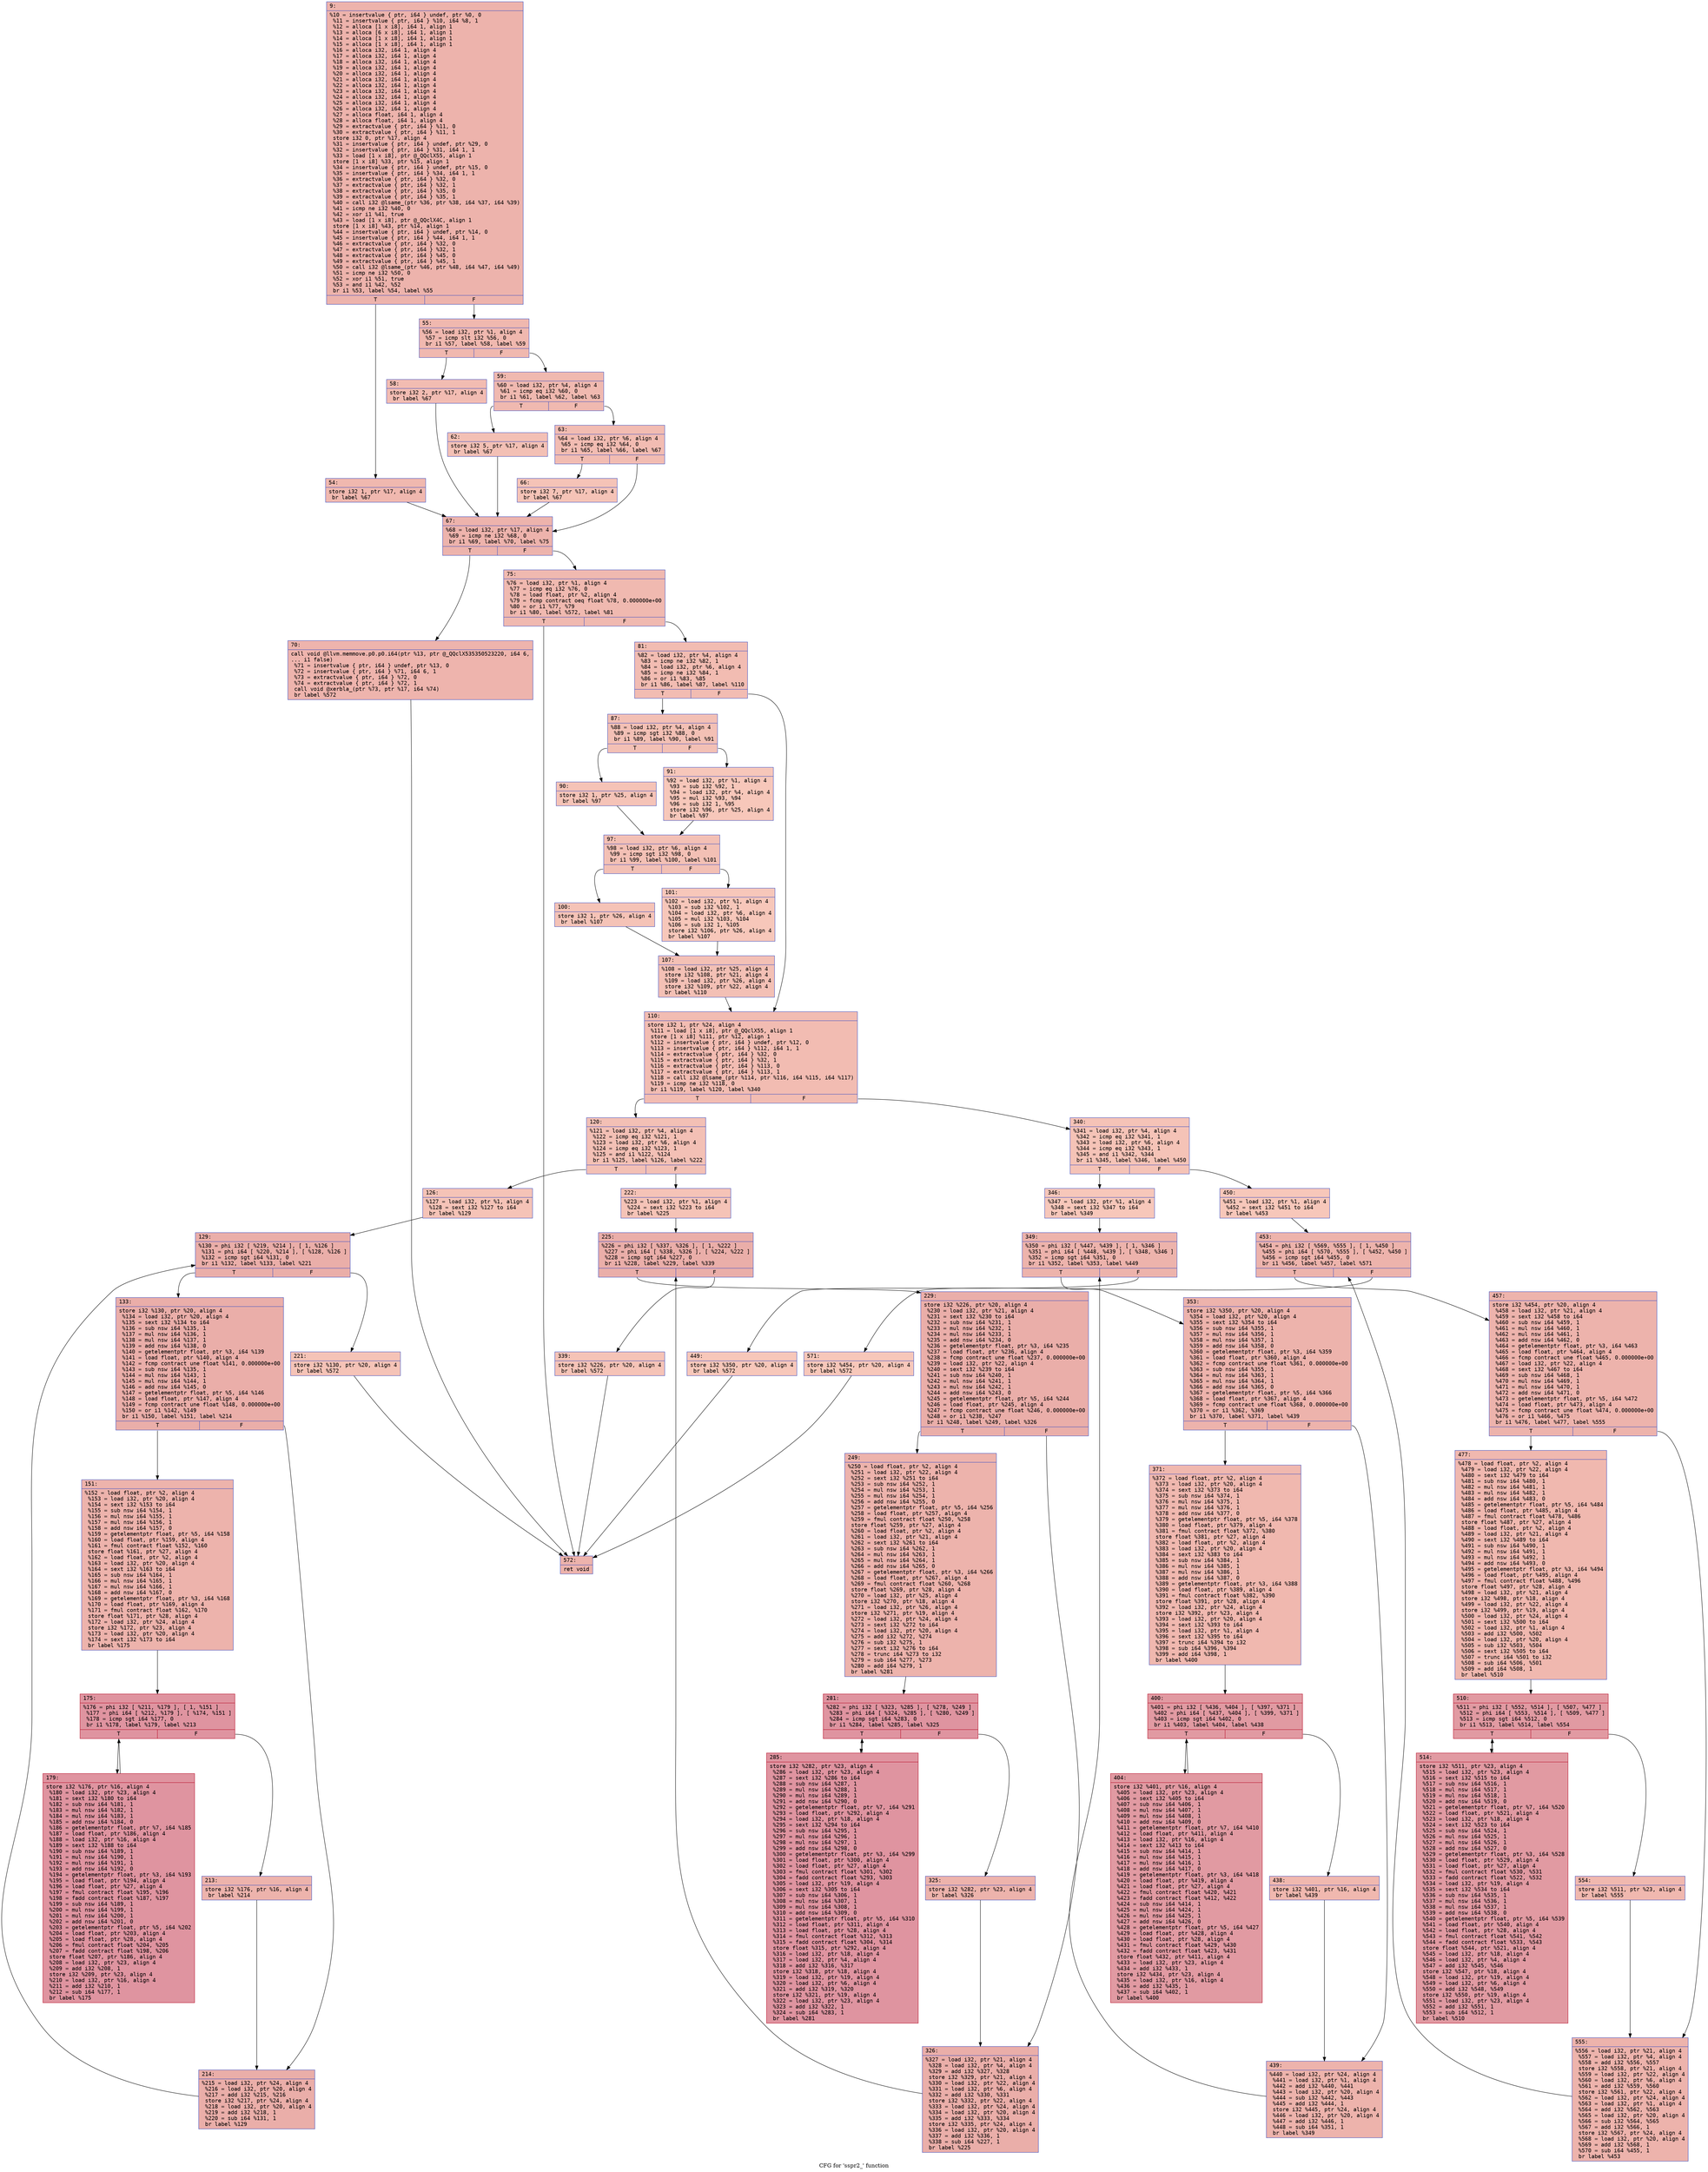 digraph "CFG for 'sspr2_' function" {
	label="CFG for 'sspr2_' function";

	Node0x55ee104c29c0 [shape=record,color="#3d50c3ff", style=filled, fillcolor="#d6524470" fontname="Courier",label="{9:\l|  %10 = insertvalue \{ ptr, i64 \} undef, ptr %0, 0\l  %11 = insertvalue \{ ptr, i64 \} %10, i64 %8, 1\l  %12 = alloca [1 x i8], i64 1, align 1\l  %13 = alloca [6 x i8], i64 1, align 1\l  %14 = alloca [1 x i8], i64 1, align 1\l  %15 = alloca [1 x i8], i64 1, align 1\l  %16 = alloca i32, i64 1, align 4\l  %17 = alloca i32, i64 1, align 4\l  %18 = alloca i32, i64 1, align 4\l  %19 = alloca i32, i64 1, align 4\l  %20 = alloca i32, i64 1, align 4\l  %21 = alloca i32, i64 1, align 4\l  %22 = alloca i32, i64 1, align 4\l  %23 = alloca i32, i64 1, align 4\l  %24 = alloca i32, i64 1, align 4\l  %25 = alloca i32, i64 1, align 4\l  %26 = alloca i32, i64 1, align 4\l  %27 = alloca float, i64 1, align 4\l  %28 = alloca float, i64 1, align 4\l  %29 = extractvalue \{ ptr, i64 \} %11, 0\l  %30 = extractvalue \{ ptr, i64 \} %11, 1\l  store i32 0, ptr %17, align 4\l  %31 = insertvalue \{ ptr, i64 \} undef, ptr %29, 0\l  %32 = insertvalue \{ ptr, i64 \} %31, i64 1, 1\l  %33 = load [1 x i8], ptr @_QQclX55, align 1\l  store [1 x i8] %33, ptr %15, align 1\l  %34 = insertvalue \{ ptr, i64 \} undef, ptr %15, 0\l  %35 = insertvalue \{ ptr, i64 \} %34, i64 1, 1\l  %36 = extractvalue \{ ptr, i64 \} %32, 0\l  %37 = extractvalue \{ ptr, i64 \} %32, 1\l  %38 = extractvalue \{ ptr, i64 \} %35, 0\l  %39 = extractvalue \{ ptr, i64 \} %35, 1\l  %40 = call i32 @lsame_(ptr %36, ptr %38, i64 %37, i64 %39)\l  %41 = icmp ne i32 %40, 0\l  %42 = xor i1 %41, true\l  %43 = load [1 x i8], ptr @_QQclX4C, align 1\l  store [1 x i8] %43, ptr %14, align 1\l  %44 = insertvalue \{ ptr, i64 \} undef, ptr %14, 0\l  %45 = insertvalue \{ ptr, i64 \} %44, i64 1, 1\l  %46 = extractvalue \{ ptr, i64 \} %32, 0\l  %47 = extractvalue \{ ptr, i64 \} %32, 1\l  %48 = extractvalue \{ ptr, i64 \} %45, 0\l  %49 = extractvalue \{ ptr, i64 \} %45, 1\l  %50 = call i32 @lsame_(ptr %46, ptr %48, i64 %47, i64 %49)\l  %51 = icmp ne i32 %50, 0\l  %52 = xor i1 %51, true\l  %53 = and i1 %42, %52\l  br i1 %53, label %54, label %55\l|{<s0>T|<s1>F}}"];
	Node0x55ee104c29c0:s0 -> Node0x55ee104c4d10[tooltip="9 -> 54\nProbability 50.00%" ];
	Node0x55ee104c29c0:s1 -> Node0x55ee104c4d60[tooltip="9 -> 55\nProbability 50.00%" ];
	Node0x55ee104c4d10 [shape=record,color="#3d50c3ff", style=filled, fillcolor="#dc5d4a70" fontname="Courier",label="{54:\l|  store i32 1, ptr %17, align 4\l  br label %67\l}"];
	Node0x55ee104c4d10 -> Node0x55ee104c4f00[tooltip="54 -> 67\nProbability 100.00%" ];
	Node0x55ee104c4d60 [shape=record,color="#3d50c3ff", style=filled, fillcolor="#dc5d4a70" fontname="Courier",label="{55:\l|  %56 = load i32, ptr %1, align 4\l  %57 = icmp slt i32 %56, 0\l  br i1 %57, label %58, label %59\l|{<s0>T|<s1>F}}"];
	Node0x55ee104c4d60:s0 -> Node0x55ee104c50d0[tooltip="55 -> 58\nProbability 37.50%" ];
	Node0x55ee104c4d60:s1 -> Node0x55ee104c5120[tooltip="55 -> 59\nProbability 62.50%" ];
	Node0x55ee104c50d0 [shape=record,color="#3d50c3ff", style=filled, fillcolor="#e1675170" fontname="Courier",label="{58:\l|  store i32 2, ptr %17, align 4\l  br label %67\l}"];
	Node0x55ee104c50d0 -> Node0x55ee104c4f00[tooltip="58 -> 67\nProbability 100.00%" ];
	Node0x55ee104c5120 [shape=record,color="#3d50c3ff", style=filled, fillcolor="#de614d70" fontname="Courier",label="{59:\l|  %60 = load i32, ptr %4, align 4\l  %61 = icmp eq i32 %60, 0\l  br i1 %61, label %62, label %63\l|{<s0>T|<s1>F}}"];
	Node0x55ee104c5120:s0 -> Node0x55ee104c5440[tooltip="59 -> 62\nProbability 37.50%" ];
	Node0x55ee104c5120:s1 -> Node0x55ee104c5490[tooltip="59 -> 63\nProbability 62.50%" ];
	Node0x55ee104c5440 [shape=record,color="#3d50c3ff", style=filled, fillcolor="#e5705870" fontname="Courier",label="{62:\l|  store i32 5, ptr %17, align 4\l  br label %67\l}"];
	Node0x55ee104c5440 -> Node0x55ee104c4f00[tooltip="62 -> 67\nProbability 100.00%" ];
	Node0x55ee104c5490 [shape=record,color="#3d50c3ff", style=filled, fillcolor="#e1675170" fontname="Courier",label="{63:\l|  %64 = load i32, ptr %6, align 4\l  %65 = icmp eq i32 %64, 0\l  br i1 %65, label %66, label %67\l|{<s0>T|<s1>F}}"];
	Node0x55ee104c5490:s0 -> Node0x55ee104c57b0[tooltip="63 -> 66\nProbability 37.50%" ];
	Node0x55ee104c5490:s1 -> Node0x55ee104c4f00[tooltip="63 -> 67\nProbability 62.50%" ];
	Node0x55ee104c57b0 [shape=record,color="#3d50c3ff", style=filled, fillcolor="#e8765c70" fontname="Courier",label="{66:\l|  store i32 7, ptr %17, align 4\l  br label %67\l}"];
	Node0x55ee104c57b0 -> Node0x55ee104c4f00[tooltip="66 -> 67\nProbability 100.00%" ];
	Node0x55ee104c4f00 [shape=record,color="#3d50c3ff", style=filled, fillcolor="#d6524470" fontname="Courier",label="{67:\l|  %68 = load i32, ptr %17, align 4\l  %69 = icmp ne i32 %68, 0\l  br i1 %69, label %70, label %75\l|{<s0>T|<s1>F}}"];
	Node0x55ee104c4f00:s0 -> Node0x55ee104c5ad0[tooltip="67 -> 70\nProbability 62.50%" ];
	Node0x55ee104c4f00:s1 -> Node0x55ee104c5b20[tooltip="67 -> 75\nProbability 37.50%" ];
	Node0x55ee104c5ad0 [shape=record,color="#3d50c3ff", style=filled, fillcolor="#d8564670" fontname="Courier",label="{70:\l|  call void @llvm.memmove.p0.p0.i64(ptr %13, ptr @_QQclX535350523220, i64 6,\l... i1 false)\l  %71 = insertvalue \{ ptr, i64 \} undef, ptr %13, 0\l  %72 = insertvalue \{ ptr, i64 \} %71, i64 6, 1\l  %73 = extractvalue \{ ptr, i64 \} %72, 0\l  %74 = extractvalue \{ ptr, i64 \} %72, 1\l  call void @xerbla_(ptr %73, ptr %17, i64 %74)\l  br label %572\l}"];
	Node0x55ee104c5ad0 -> Node0x55ee104c6120[tooltip="70 -> 572\nProbability 100.00%" ];
	Node0x55ee104c5b20 [shape=record,color="#3d50c3ff", style=filled, fillcolor="#de614d70" fontname="Courier",label="{75:\l|  %76 = load i32, ptr %1, align 4\l  %77 = icmp eq i32 %76, 0\l  %78 = load float, ptr %2, align 4\l  %79 = fcmp contract oeq float %78, 0.000000e+00\l  %80 = or i1 %77, %79\l  br i1 %80, label %572, label %81\l|{<s0>T|<s1>F}}"];
	Node0x55ee104c5b20:s0 -> Node0x55ee104c6120[tooltip="75 -> 572\nProbability 50.00%" ];
	Node0x55ee104c5b20:s1 -> Node0x55ee104c6490[tooltip="75 -> 81\nProbability 50.00%" ];
	Node0x55ee104c6490 [shape=record,color="#3d50c3ff", style=filled, fillcolor="#e1675170" fontname="Courier",label="{81:\l|  %82 = load i32, ptr %4, align 4\l  %83 = icmp ne i32 %82, 1\l  %84 = load i32, ptr %6, align 4\l  %85 = icmp ne i32 %84, 1\l  %86 = or i1 %83, %85\l  br i1 %86, label %87, label %110\l|{<s0>T|<s1>F}}"];
	Node0x55ee104c6490:s0 -> Node0x55ee104c6610[tooltip="81 -> 87\nProbability 50.00%" ];
	Node0x55ee104c6490:s1 -> Node0x55ee104d1590[tooltip="81 -> 110\nProbability 50.00%" ];
	Node0x55ee104c6610 [shape=record,color="#3d50c3ff", style=filled, fillcolor="#e5705870" fontname="Courier",label="{87:\l|  %88 = load i32, ptr %4, align 4\l  %89 = icmp sgt i32 %88, 0\l  br i1 %89, label %90, label %91\l|{<s0>T|<s1>F}}"];
	Node0x55ee104c6610:s0 -> Node0x55ee104d17a0[tooltip="87 -> 90\nProbability 62.50%" ];
	Node0x55ee104c6610:s1 -> Node0x55ee104d17f0[tooltip="87 -> 91\nProbability 37.50%" ];
	Node0x55ee104d17a0 [shape=record,color="#3d50c3ff", style=filled, fillcolor="#e8765c70" fontname="Courier",label="{90:\l|  store i32 1, ptr %25, align 4\l  br label %97\l}"];
	Node0x55ee104d17a0 -> Node0x55ee104d1990[tooltip="90 -> 97\nProbability 100.00%" ];
	Node0x55ee104d17f0 [shape=record,color="#3d50c3ff", style=filled, fillcolor="#ec7f6370" fontname="Courier",label="{91:\l|  %92 = load i32, ptr %1, align 4\l  %93 = sub i32 %92, 1\l  %94 = load i32, ptr %4, align 4\l  %95 = mul i32 %93, %94\l  %96 = sub i32 1, %95\l  store i32 %96, ptr %25, align 4\l  br label %97\l}"];
	Node0x55ee104d17f0 -> Node0x55ee104d1990[tooltip="91 -> 97\nProbability 100.00%" ];
	Node0x55ee104d1990 [shape=record,color="#3d50c3ff", style=filled, fillcolor="#e5705870" fontname="Courier",label="{97:\l|  %98 = load i32, ptr %6, align 4\l  %99 = icmp sgt i32 %98, 0\l  br i1 %99, label %100, label %101\l|{<s0>T|<s1>F}}"];
	Node0x55ee104d1990:s0 -> Node0x55ee104c4390[tooltip="97 -> 100\nProbability 62.50%" ];
	Node0x55ee104d1990:s1 -> Node0x55ee104c43e0[tooltip="97 -> 101\nProbability 37.50%" ];
	Node0x55ee104c4390 [shape=record,color="#3d50c3ff", style=filled, fillcolor="#e8765c70" fontname="Courier",label="{100:\l|  store i32 1, ptr %26, align 4\l  br label %107\l}"];
	Node0x55ee104c4390 -> Node0x55ee104c4580[tooltip="100 -> 107\nProbability 100.00%" ];
	Node0x55ee104c43e0 [shape=record,color="#3d50c3ff", style=filled, fillcolor="#ec7f6370" fontname="Courier",label="{101:\l|  %102 = load i32, ptr %1, align 4\l  %103 = sub i32 %102, 1\l  %104 = load i32, ptr %6, align 4\l  %105 = mul i32 %103, %104\l  %106 = sub i32 1, %105\l  store i32 %106, ptr %26, align 4\l  br label %107\l}"];
	Node0x55ee104c43e0 -> Node0x55ee104c4580[tooltip="101 -> 107\nProbability 100.00%" ];
	Node0x55ee104c4580 [shape=record,color="#3d50c3ff", style=filled, fillcolor="#e5705870" fontname="Courier",label="{107:\l|  %108 = load i32, ptr %25, align 4\l  store i32 %108, ptr %21, align 4\l  %109 = load i32, ptr %26, align 4\l  store i32 %109, ptr %22, align 4\l  br label %110\l}"];
	Node0x55ee104c4580 -> Node0x55ee104d1590[tooltip="107 -> 110\nProbability 100.00%" ];
	Node0x55ee104d1590 [shape=record,color="#3d50c3ff", style=filled, fillcolor="#e1675170" fontname="Courier",label="{110:\l|  store i32 1, ptr %24, align 4\l  %111 = load [1 x i8], ptr @_QQclX55, align 1\l  store [1 x i8] %111, ptr %12, align 1\l  %112 = insertvalue \{ ptr, i64 \} undef, ptr %12, 0\l  %113 = insertvalue \{ ptr, i64 \} %112, i64 1, 1\l  %114 = extractvalue \{ ptr, i64 \} %32, 0\l  %115 = extractvalue \{ ptr, i64 \} %32, 1\l  %116 = extractvalue \{ ptr, i64 \} %113, 0\l  %117 = extractvalue \{ ptr, i64 \} %113, 1\l  %118 = call i32 @lsame_(ptr %114, ptr %116, i64 %115, i64 %117)\l  %119 = icmp ne i32 %118, 0\l  br i1 %119, label %120, label %340\l|{<s0>T|<s1>F}}"];
	Node0x55ee104d1590:s0 -> Node0x55ee104d3780[tooltip="110 -> 120\nProbability 62.50%" ];
	Node0x55ee104d1590:s1 -> Node0x55ee104d37d0[tooltip="110 -> 340\nProbability 37.50%" ];
	Node0x55ee104d3780 [shape=record,color="#3d50c3ff", style=filled, fillcolor="#e5705870" fontname="Courier",label="{120:\l|  %121 = load i32, ptr %4, align 4\l  %122 = icmp eq i32 %121, 1\l  %123 = load i32, ptr %6, align 4\l  %124 = icmp eq i32 %123, 1\l  %125 = and i1 %122, %124\l  br i1 %125, label %126, label %222\l|{<s0>T|<s1>F}}"];
	Node0x55ee104d3780:s0 -> Node0x55ee104d3b80[tooltip="120 -> 126\nProbability 50.00%" ];
	Node0x55ee104d3780:s1 -> Node0x55ee104d3bd0[tooltip="120 -> 222\nProbability 50.00%" ];
	Node0x55ee104d3b80 [shape=record,color="#3d50c3ff", style=filled, fillcolor="#e8765c70" fontname="Courier",label="{126:\l|  %127 = load i32, ptr %1, align 4\l  %128 = sext i32 %127 to i64\l  br label %129\l}"];
	Node0x55ee104d3b80 -> Node0x55ee104d3dc0[tooltip="126 -> 129\nProbability 100.00%" ];
	Node0x55ee104d3dc0 [shape=record,color="#3d50c3ff", style=filled, fillcolor="#d0473d70" fontname="Courier",label="{129:\l|  %130 = phi i32 [ %219, %214 ], [ 1, %126 ]\l  %131 = phi i64 [ %220, %214 ], [ %128, %126 ]\l  %132 = icmp sgt i64 %131, 0\l  br i1 %132, label %133, label %221\l|{<s0>T|<s1>F}}"];
	Node0x55ee104d3dc0:s0 -> Node0x55ee104d40e0[tooltip="129 -> 133\nProbability 96.88%" ];
	Node0x55ee104d3dc0:s1 -> Node0x55ee104d4130[tooltip="129 -> 221\nProbability 3.12%" ];
	Node0x55ee104d40e0 [shape=record,color="#3d50c3ff", style=filled, fillcolor="#d0473d70" fontname="Courier",label="{133:\l|  store i32 %130, ptr %20, align 4\l  %134 = load i32, ptr %20, align 4\l  %135 = sext i32 %134 to i64\l  %136 = sub nsw i64 %135, 1\l  %137 = mul nsw i64 %136, 1\l  %138 = mul nsw i64 %137, 1\l  %139 = add nsw i64 %138, 0\l  %140 = getelementptr float, ptr %3, i64 %139\l  %141 = load float, ptr %140, align 4\l  %142 = fcmp contract une float %141, 0.000000e+00\l  %143 = sub nsw i64 %135, 1\l  %144 = mul nsw i64 %143, 1\l  %145 = mul nsw i64 %144, 1\l  %146 = add nsw i64 %145, 0\l  %147 = getelementptr float, ptr %5, i64 %146\l  %148 = load float, ptr %147, align 4\l  %149 = fcmp contract une float %148, 0.000000e+00\l  %150 = or i1 %142, %149\l  br i1 %150, label %151, label %214\l|{<s0>T|<s1>F}}"];
	Node0x55ee104d40e0:s0 -> Node0x55ee104d4c30[tooltip="133 -> 151\nProbability 50.00%" ];
	Node0x55ee104d40e0:s1 -> Node0x55ee104d3e80[tooltip="133 -> 214\nProbability 50.00%" ];
	Node0x55ee104d4c30 [shape=record,color="#3d50c3ff", style=filled, fillcolor="#d6524470" fontname="Courier",label="{151:\l|  %152 = load float, ptr %2, align 4\l  %153 = load i32, ptr %20, align 4\l  %154 = sext i32 %153 to i64\l  %155 = sub nsw i64 %154, 1\l  %156 = mul nsw i64 %155, 1\l  %157 = mul nsw i64 %156, 1\l  %158 = add nsw i64 %157, 0\l  %159 = getelementptr float, ptr %5, i64 %158\l  %160 = load float, ptr %159, align 4\l  %161 = fmul contract float %152, %160\l  store float %161, ptr %27, align 4\l  %162 = load float, ptr %2, align 4\l  %163 = load i32, ptr %20, align 4\l  %164 = sext i32 %163 to i64\l  %165 = sub nsw i64 %164, 1\l  %166 = mul nsw i64 %165, 1\l  %167 = mul nsw i64 %166, 1\l  %168 = add nsw i64 %167, 0\l  %169 = getelementptr float, ptr %3, i64 %168\l  %170 = load float, ptr %169, align 4\l  %171 = fmul contract float %162, %170\l  store float %171, ptr %28, align 4\l  %172 = load i32, ptr %24, align 4\l  store i32 %172, ptr %23, align 4\l  %173 = load i32, ptr %20, align 4\l  %174 = sext i32 %173 to i64\l  br label %175\l}"];
	Node0x55ee104d4c30 -> Node0x55ee104d5b40[tooltip="151 -> 175\nProbability 100.00%" ];
	Node0x55ee104d5b40 [shape=record,color="#b70d28ff", style=filled, fillcolor="#b70d2870" fontname="Courier",label="{175:\l|  %176 = phi i32 [ %211, %179 ], [ 1, %151 ]\l  %177 = phi i64 [ %212, %179 ], [ %174, %151 ]\l  %178 = icmp sgt i64 %177, 0\l  br i1 %178, label %179, label %213\l|{<s0>T|<s1>F}}"];
	Node0x55ee104d5b40:s0 -> Node0x55ee104d5c00[tooltip="175 -> 179\nProbability 96.88%" ];
	Node0x55ee104d5b40:s1 -> Node0x55ee104d5e90[tooltip="175 -> 213\nProbability 3.12%" ];
	Node0x55ee104d5c00 [shape=record,color="#b70d28ff", style=filled, fillcolor="#b70d2870" fontname="Courier",label="{179:\l|  store i32 %176, ptr %16, align 4\l  %180 = load i32, ptr %23, align 4\l  %181 = sext i32 %180 to i64\l  %182 = sub nsw i64 %181, 1\l  %183 = mul nsw i64 %182, 1\l  %184 = mul nsw i64 %183, 1\l  %185 = add nsw i64 %184, 0\l  %186 = getelementptr float, ptr %7, i64 %185\l  %187 = load float, ptr %186, align 4\l  %188 = load i32, ptr %16, align 4\l  %189 = sext i32 %188 to i64\l  %190 = sub nsw i64 %189, 1\l  %191 = mul nsw i64 %190, 1\l  %192 = mul nsw i64 %191, 1\l  %193 = add nsw i64 %192, 0\l  %194 = getelementptr float, ptr %3, i64 %193\l  %195 = load float, ptr %194, align 4\l  %196 = load float, ptr %27, align 4\l  %197 = fmul contract float %195, %196\l  %198 = fadd contract float %187, %197\l  %199 = sub nsw i64 %189, 1\l  %200 = mul nsw i64 %199, 1\l  %201 = mul nsw i64 %200, 1\l  %202 = add nsw i64 %201, 0\l  %203 = getelementptr float, ptr %5, i64 %202\l  %204 = load float, ptr %203, align 4\l  %205 = load float, ptr %28, align 4\l  %206 = fmul contract float %204, %205\l  %207 = fadd contract float %198, %206\l  store float %207, ptr %186, align 4\l  %208 = load i32, ptr %23, align 4\l  %209 = add i32 %208, 1\l  store i32 %209, ptr %23, align 4\l  %210 = load i32, ptr %16, align 4\l  %211 = add i32 %210, 1\l  %212 = sub i64 %177, 1\l  br label %175\l}"];
	Node0x55ee104d5c00 -> Node0x55ee104d5b40[tooltip="179 -> 175\nProbability 100.00%" ];
	Node0x55ee104d5e90 [shape=record,color="#3d50c3ff", style=filled, fillcolor="#d6524470" fontname="Courier",label="{213:\l|  store i32 %176, ptr %16, align 4\l  br label %214\l}"];
	Node0x55ee104d5e90 -> Node0x55ee104d3e80[tooltip="213 -> 214\nProbability 100.00%" ];
	Node0x55ee104d3e80 [shape=record,color="#3d50c3ff", style=filled, fillcolor="#d0473d70" fontname="Courier",label="{214:\l|  %215 = load i32, ptr %24, align 4\l  %216 = load i32, ptr %20, align 4\l  %217 = add i32 %215, %216\l  store i32 %217, ptr %24, align 4\l  %218 = load i32, ptr %20, align 4\l  %219 = add i32 %218, 1\l  %220 = sub i64 %131, 1\l  br label %129\l}"];
	Node0x55ee104d3e80 -> Node0x55ee104d3dc0[tooltip="214 -> 129\nProbability 100.00%" ];
	Node0x55ee104d4130 [shape=record,color="#3d50c3ff", style=filled, fillcolor="#e8765c70" fontname="Courier",label="{221:\l|  store i32 %130, ptr %20, align 4\l  br label %572\l}"];
	Node0x55ee104d4130 -> Node0x55ee104c6120[tooltip="221 -> 572\nProbability 100.00%" ];
	Node0x55ee104d3bd0 [shape=record,color="#3d50c3ff", style=filled, fillcolor="#e8765c70" fontname="Courier",label="{222:\l|  %223 = load i32, ptr %1, align 4\l  %224 = sext i32 %223 to i64\l  br label %225\l}"];
	Node0x55ee104d3bd0 -> Node0x55ee104d8b50[tooltip="222 -> 225\nProbability 100.00%" ];
	Node0x55ee104d8b50 [shape=record,color="#3d50c3ff", style=filled, fillcolor="#d0473d70" fontname="Courier",label="{225:\l|  %226 = phi i32 [ %337, %326 ], [ 1, %222 ]\l  %227 = phi i64 [ %338, %326 ], [ %224, %222 ]\l  %228 = icmp sgt i64 %227, 0\l  br i1 %228, label %229, label %339\l|{<s0>T|<s1>F}}"];
	Node0x55ee104d8b50:s0 -> Node0x55ee104d8e70[tooltip="225 -> 229\nProbability 96.88%" ];
	Node0x55ee104d8b50:s1 -> Node0x55ee104d8ec0[tooltip="225 -> 339\nProbability 3.12%" ];
	Node0x55ee104d8e70 [shape=record,color="#3d50c3ff", style=filled, fillcolor="#d0473d70" fontname="Courier",label="{229:\l|  store i32 %226, ptr %20, align 4\l  %230 = load i32, ptr %21, align 4\l  %231 = sext i32 %230 to i64\l  %232 = sub nsw i64 %231, 1\l  %233 = mul nsw i64 %232, 1\l  %234 = mul nsw i64 %233, 1\l  %235 = add nsw i64 %234, 0\l  %236 = getelementptr float, ptr %3, i64 %235\l  %237 = load float, ptr %236, align 4\l  %238 = fcmp contract une float %237, 0.000000e+00\l  %239 = load i32, ptr %22, align 4\l  %240 = sext i32 %239 to i64\l  %241 = sub nsw i64 %240, 1\l  %242 = mul nsw i64 %241, 1\l  %243 = mul nsw i64 %242, 1\l  %244 = add nsw i64 %243, 0\l  %245 = getelementptr float, ptr %5, i64 %244\l  %246 = load float, ptr %245, align 4\l  %247 = fcmp contract une float %246, 0.000000e+00\l  %248 = or i1 %238, %247\l  br i1 %248, label %249, label %326\l|{<s0>T|<s1>F}}"];
	Node0x55ee104d8e70:s0 -> Node0x55ee104d9ab0[tooltip="229 -> 249\nProbability 50.00%" ];
	Node0x55ee104d8e70:s1 -> Node0x55ee104d8c10[tooltip="229 -> 326\nProbability 50.00%" ];
	Node0x55ee104d9ab0 [shape=record,color="#3d50c3ff", style=filled, fillcolor="#d6524470" fontname="Courier",label="{249:\l|  %250 = load float, ptr %2, align 4\l  %251 = load i32, ptr %22, align 4\l  %252 = sext i32 %251 to i64\l  %253 = sub nsw i64 %252, 1\l  %254 = mul nsw i64 %253, 1\l  %255 = mul nsw i64 %254, 1\l  %256 = add nsw i64 %255, 0\l  %257 = getelementptr float, ptr %5, i64 %256\l  %258 = load float, ptr %257, align 4\l  %259 = fmul contract float %250, %258\l  store float %259, ptr %27, align 4\l  %260 = load float, ptr %2, align 4\l  %261 = load i32, ptr %21, align 4\l  %262 = sext i32 %261 to i64\l  %263 = sub nsw i64 %262, 1\l  %264 = mul nsw i64 %263, 1\l  %265 = mul nsw i64 %264, 1\l  %266 = add nsw i64 %265, 0\l  %267 = getelementptr float, ptr %3, i64 %266\l  %268 = load float, ptr %267, align 4\l  %269 = fmul contract float %260, %268\l  store float %269, ptr %28, align 4\l  %270 = load i32, ptr %25, align 4\l  store i32 %270, ptr %18, align 4\l  %271 = load i32, ptr %26, align 4\l  store i32 %271, ptr %19, align 4\l  %272 = load i32, ptr %24, align 4\l  %273 = sext i32 %272 to i64\l  %274 = load i32, ptr %20, align 4\l  %275 = add i32 %272, %274\l  %276 = sub i32 %275, 1\l  %277 = sext i32 %276 to i64\l  %278 = trunc i64 %273 to i32\l  %279 = sub i64 %277, %273\l  %280 = add i64 %279, 1\l  br label %281\l}"];
	Node0x55ee104d9ab0 -> Node0x55ee104dae80[tooltip="249 -> 281\nProbability 100.00%" ];
	Node0x55ee104dae80 [shape=record,color="#b70d28ff", style=filled, fillcolor="#b70d2870" fontname="Courier",label="{281:\l|  %282 = phi i32 [ %323, %285 ], [ %278, %249 ]\l  %283 = phi i64 [ %324, %285 ], [ %280, %249 ]\l  %284 = icmp sgt i64 %283, 0\l  br i1 %284, label %285, label %325\l|{<s0>T|<s1>F}}"];
	Node0x55ee104dae80:s0 -> Node0x55ee104daf40[tooltip="281 -> 285\nProbability 96.88%" ];
	Node0x55ee104dae80:s1 -> Node0x55ee104db1a0[tooltip="281 -> 325\nProbability 3.12%" ];
	Node0x55ee104daf40 [shape=record,color="#b70d28ff", style=filled, fillcolor="#b70d2870" fontname="Courier",label="{285:\l|  store i32 %282, ptr %23, align 4\l  %286 = load i32, ptr %23, align 4\l  %287 = sext i32 %286 to i64\l  %288 = sub nsw i64 %287, 1\l  %289 = mul nsw i64 %288, 1\l  %290 = mul nsw i64 %289, 1\l  %291 = add nsw i64 %290, 0\l  %292 = getelementptr float, ptr %7, i64 %291\l  %293 = load float, ptr %292, align 4\l  %294 = load i32, ptr %18, align 4\l  %295 = sext i32 %294 to i64\l  %296 = sub nsw i64 %295, 1\l  %297 = mul nsw i64 %296, 1\l  %298 = mul nsw i64 %297, 1\l  %299 = add nsw i64 %298, 0\l  %300 = getelementptr float, ptr %3, i64 %299\l  %301 = load float, ptr %300, align 4\l  %302 = load float, ptr %27, align 4\l  %303 = fmul contract float %301, %302\l  %304 = fadd contract float %293, %303\l  %305 = load i32, ptr %19, align 4\l  %306 = sext i32 %305 to i64\l  %307 = sub nsw i64 %306, 1\l  %308 = mul nsw i64 %307, 1\l  %309 = mul nsw i64 %308, 1\l  %310 = add nsw i64 %309, 0\l  %311 = getelementptr float, ptr %5, i64 %310\l  %312 = load float, ptr %311, align 4\l  %313 = load float, ptr %28, align 4\l  %314 = fmul contract float %312, %313\l  %315 = fadd contract float %304, %314\l  store float %315, ptr %292, align 4\l  %316 = load i32, ptr %18, align 4\l  %317 = load i32, ptr %4, align 4\l  %318 = add i32 %316, %317\l  store i32 %318, ptr %18, align 4\l  %319 = load i32, ptr %19, align 4\l  %320 = load i32, ptr %6, align 4\l  %321 = add i32 %319, %320\l  store i32 %321, ptr %19, align 4\l  %322 = load i32, ptr %23, align 4\l  %323 = add i32 %322, 1\l  %324 = sub i64 %283, 1\l  br label %281\l}"];
	Node0x55ee104daf40 -> Node0x55ee104dae80[tooltip="285 -> 281\nProbability 100.00%" ];
	Node0x55ee104db1a0 [shape=record,color="#3d50c3ff", style=filled, fillcolor="#d6524470" fontname="Courier",label="{325:\l|  store i32 %282, ptr %23, align 4\l  br label %326\l}"];
	Node0x55ee104db1a0 -> Node0x55ee104d8c10[tooltip="325 -> 326\nProbability 100.00%" ];
	Node0x55ee104d8c10 [shape=record,color="#3d50c3ff", style=filled, fillcolor="#d0473d70" fontname="Courier",label="{326:\l|  %327 = load i32, ptr %21, align 4\l  %328 = load i32, ptr %4, align 4\l  %329 = add i32 %327, %328\l  store i32 %329, ptr %21, align 4\l  %330 = load i32, ptr %22, align 4\l  %331 = load i32, ptr %6, align 4\l  %332 = add i32 %330, %331\l  store i32 %332, ptr %22, align 4\l  %333 = load i32, ptr %24, align 4\l  %334 = load i32, ptr %20, align 4\l  %335 = add i32 %333, %334\l  store i32 %335, ptr %24, align 4\l  %336 = load i32, ptr %20, align 4\l  %337 = add i32 %336, 1\l  %338 = sub i64 %227, 1\l  br label %225\l}"];
	Node0x55ee104d8c10 -> Node0x55ee104d8b50[tooltip="326 -> 225\nProbability 100.00%" ];
	Node0x55ee104d8ec0 [shape=record,color="#3d50c3ff", style=filled, fillcolor="#e8765c70" fontname="Courier",label="{339:\l|  store i32 %226, ptr %20, align 4\l  br label %572\l}"];
	Node0x55ee104d8ec0 -> Node0x55ee104c6120[tooltip="339 -> 572\nProbability 100.00%" ];
	Node0x55ee104d37d0 [shape=record,color="#3d50c3ff", style=filled, fillcolor="#e8765c70" fontname="Courier",label="{340:\l|  %341 = load i32, ptr %4, align 4\l  %342 = icmp eq i32 %341, 1\l  %343 = load i32, ptr %6, align 4\l  %344 = icmp eq i32 %343, 1\l  %345 = and i1 %342, %344\l  br i1 %345, label %346, label %450\l|{<s0>T|<s1>F}}"];
	Node0x55ee104d37d0:s0 -> Node0x55ee104dd7f0[tooltip="340 -> 346\nProbability 50.00%" ];
	Node0x55ee104d37d0:s1 -> Node0x55ee104dd840[tooltip="340 -> 450\nProbability 50.00%" ];
	Node0x55ee104dd7f0 [shape=record,color="#3d50c3ff", style=filled, fillcolor="#ec7f6370" fontname="Courier",label="{346:\l|  %347 = load i32, ptr %1, align 4\l  %348 = sext i32 %347 to i64\l  br label %349\l}"];
	Node0x55ee104dd7f0 -> Node0x55ee104dda30[tooltip="346 -> 349\nProbability 100.00%" ];
	Node0x55ee104dda30 [shape=record,color="#3d50c3ff", style=filled, fillcolor="#d6524470" fontname="Courier",label="{349:\l|  %350 = phi i32 [ %447, %439 ], [ 1, %346 ]\l  %351 = phi i64 [ %448, %439 ], [ %348, %346 ]\l  %352 = icmp sgt i64 %351, 0\l  br i1 %352, label %353, label %449\l|{<s0>T|<s1>F}}"];
	Node0x55ee104dda30:s0 -> Node0x55ee104ddd50[tooltip="349 -> 353\nProbability 96.88%" ];
	Node0x55ee104dda30:s1 -> Node0x55ee104ddda0[tooltip="349 -> 449\nProbability 3.12%" ];
	Node0x55ee104ddd50 [shape=record,color="#3d50c3ff", style=filled, fillcolor="#d6524470" fontname="Courier",label="{353:\l|  store i32 %350, ptr %20, align 4\l  %354 = load i32, ptr %20, align 4\l  %355 = sext i32 %354 to i64\l  %356 = sub nsw i64 %355, 1\l  %357 = mul nsw i64 %356, 1\l  %358 = mul nsw i64 %357, 1\l  %359 = add nsw i64 %358, 0\l  %360 = getelementptr float, ptr %3, i64 %359\l  %361 = load float, ptr %360, align 4\l  %362 = fcmp contract une float %361, 0.000000e+00\l  %363 = sub nsw i64 %355, 1\l  %364 = mul nsw i64 %363, 1\l  %365 = mul nsw i64 %364, 1\l  %366 = add nsw i64 %365, 0\l  %367 = getelementptr float, ptr %5, i64 %366\l  %368 = load float, ptr %367, align 4\l  %369 = fcmp contract une float %368, 0.000000e+00\l  %370 = or i1 %362, %369\l  br i1 %370, label %371, label %439\l|{<s0>T|<s1>F}}"];
	Node0x55ee104ddd50:s0 -> Node0x55ee104de8a0[tooltip="353 -> 371\nProbability 50.00%" ];
	Node0x55ee104ddd50:s1 -> Node0x55ee104ddaf0[tooltip="353 -> 439\nProbability 50.00%" ];
	Node0x55ee104de8a0 [shape=record,color="#3d50c3ff", style=filled, fillcolor="#dc5d4a70" fontname="Courier",label="{371:\l|  %372 = load float, ptr %2, align 4\l  %373 = load i32, ptr %20, align 4\l  %374 = sext i32 %373 to i64\l  %375 = sub nsw i64 %374, 1\l  %376 = mul nsw i64 %375, 1\l  %377 = mul nsw i64 %376, 1\l  %378 = add nsw i64 %377, 0\l  %379 = getelementptr float, ptr %5, i64 %378\l  %380 = load float, ptr %379, align 4\l  %381 = fmul contract float %372, %380\l  store float %381, ptr %27, align 4\l  %382 = load float, ptr %2, align 4\l  %383 = load i32, ptr %20, align 4\l  %384 = sext i32 %383 to i64\l  %385 = sub nsw i64 %384, 1\l  %386 = mul nsw i64 %385, 1\l  %387 = mul nsw i64 %386, 1\l  %388 = add nsw i64 %387, 0\l  %389 = getelementptr float, ptr %3, i64 %388\l  %390 = load float, ptr %389, align 4\l  %391 = fmul contract float %382, %390\l  store float %391, ptr %28, align 4\l  %392 = load i32, ptr %24, align 4\l  store i32 %392, ptr %23, align 4\l  %393 = load i32, ptr %20, align 4\l  %394 = sext i32 %393 to i64\l  %395 = load i32, ptr %1, align 4\l  %396 = sext i32 %395 to i64\l  %397 = trunc i64 %394 to i32\l  %398 = sub i64 %396, %394\l  %399 = add i64 %398, 1\l  br label %400\l}"];
	Node0x55ee104de8a0 -> Node0x55ee104d7020[tooltip="371 -> 400\nProbability 100.00%" ];
	Node0x55ee104d7020 [shape=record,color="#b70d28ff", style=filled, fillcolor="#bb1b2c70" fontname="Courier",label="{400:\l|  %401 = phi i32 [ %436, %404 ], [ %397, %371 ]\l  %402 = phi i64 [ %437, %404 ], [ %399, %371 ]\l  %403 = icmp sgt i64 %402, 0\l  br i1 %403, label %404, label %438\l|{<s0>T|<s1>F}}"];
	Node0x55ee104d7020:s0 -> Node0x55ee104d70e0[tooltip="400 -> 404\nProbability 96.88%" ];
	Node0x55ee104d7020:s1 -> Node0x55ee104d7340[tooltip="400 -> 438\nProbability 3.12%" ];
	Node0x55ee104d70e0 [shape=record,color="#b70d28ff", style=filled, fillcolor="#bb1b2c70" fontname="Courier",label="{404:\l|  store i32 %401, ptr %16, align 4\l  %405 = load i32, ptr %23, align 4\l  %406 = sext i32 %405 to i64\l  %407 = sub nsw i64 %406, 1\l  %408 = mul nsw i64 %407, 1\l  %409 = mul nsw i64 %408, 1\l  %410 = add nsw i64 %409, 0\l  %411 = getelementptr float, ptr %7, i64 %410\l  %412 = load float, ptr %411, align 4\l  %413 = load i32, ptr %16, align 4\l  %414 = sext i32 %413 to i64\l  %415 = sub nsw i64 %414, 1\l  %416 = mul nsw i64 %415, 1\l  %417 = mul nsw i64 %416, 1\l  %418 = add nsw i64 %417, 0\l  %419 = getelementptr float, ptr %3, i64 %418\l  %420 = load float, ptr %419, align 4\l  %421 = load float, ptr %27, align 4\l  %422 = fmul contract float %420, %421\l  %423 = fadd contract float %412, %422\l  %424 = sub nsw i64 %414, 1\l  %425 = mul nsw i64 %424, 1\l  %426 = mul nsw i64 %425, 1\l  %427 = add nsw i64 %426, 0\l  %428 = getelementptr float, ptr %5, i64 %427\l  %429 = load float, ptr %428, align 4\l  %430 = load float, ptr %28, align 4\l  %431 = fmul contract float %429, %430\l  %432 = fadd contract float %423, %431\l  store float %432, ptr %411, align 4\l  %433 = load i32, ptr %23, align 4\l  %434 = add i32 %433, 1\l  store i32 %434, ptr %23, align 4\l  %435 = load i32, ptr %16, align 4\l  %436 = add i32 %435, 1\l  %437 = sub i64 %402, 1\l  br label %400\l}"];
	Node0x55ee104d70e0 -> Node0x55ee104d7020[tooltip="404 -> 400\nProbability 100.00%" ];
	Node0x55ee104d7340 [shape=record,color="#3d50c3ff", style=filled, fillcolor="#dc5d4a70" fontname="Courier",label="{438:\l|  store i32 %401, ptr %16, align 4\l  br label %439\l}"];
	Node0x55ee104d7340 -> Node0x55ee104ddaf0[tooltip="438 -> 439\nProbability 100.00%" ];
	Node0x55ee104ddaf0 [shape=record,color="#3d50c3ff", style=filled, fillcolor="#d6524470" fontname="Courier",label="{439:\l|  %440 = load i32, ptr %24, align 4\l  %441 = load i32, ptr %1, align 4\l  %442 = add i32 %440, %441\l  %443 = load i32, ptr %20, align 4\l  %444 = sub i32 %442, %443\l  %445 = add i32 %444, 1\l  store i32 %445, ptr %24, align 4\l  %446 = load i32, ptr %20, align 4\l  %447 = add i32 %446, 1\l  %448 = sub i64 %351, 1\l  br label %349\l}"];
	Node0x55ee104ddaf0 -> Node0x55ee104dda30[tooltip="439 -> 349\nProbability 100.00%" ];
	Node0x55ee104ddda0 [shape=record,color="#3d50c3ff", style=filled, fillcolor="#ec7f6370" fontname="Courier",label="{449:\l|  store i32 %350, ptr %20, align 4\l  br label %572\l}"];
	Node0x55ee104ddda0 -> Node0x55ee104c6120[tooltip="449 -> 572\nProbability 100.00%" ];
	Node0x55ee104dd840 [shape=record,color="#3d50c3ff", style=filled, fillcolor="#ec7f6370" fontname="Courier",label="{450:\l|  %451 = load i32, ptr %1, align 4\l  %452 = sext i32 %451 to i64\l  br label %453\l}"];
	Node0x55ee104dd840 -> Node0x55ee104e3bb0[tooltip="450 -> 453\nProbability 100.00%" ];
	Node0x55ee104e3bb0 [shape=record,color="#3d50c3ff", style=filled, fillcolor="#d6524470" fontname="Courier",label="{453:\l|  %454 = phi i32 [ %569, %555 ], [ 1, %450 ]\l  %455 = phi i64 [ %570, %555 ], [ %452, %450 ]\l  %456 = icmp sgt i64 %455, 0\l  br i1 %456, label %457, label %571\l|{<s0>T|<s1>F}}"];
	Node0x55ee104e3bb0:s0 -> Node0x55ee104e3ed0[tooltip="453 -> 457\nProbability 96.88%" ];
	Node0x55ee104e3bb0:s1 -> Node0x55ee104e3f20[tooltip="453 -> 571\nProbability 3.12%" ];
	Node0x55ee104e3ed0 [shape=record,color="#3d50c3ff", style=filled, fillcolor="#d6524470" fontname="Courier",label="{457:\l|  store i32 %454, ptr %20, align 4\l  %458 = load i32, ptr %21, align 4\l  %459 = sext i32 %458 to i64\l  %460 = sub nsw i64 %459, 1\l  %461 = mul nsw i64 %460, 1\l  %462 = mul nsw i64 %461, 1\l  %463 = add nsw i64 %462, 0\l  %464 = getelementptr float, ptr %3, i64 %463\l  %465 = load float, ptr %464, align 4\l  %466 = fcmp contract une float %465, 0.000000e+00\l  %467 = load i32, ptr %22, align 4\l  %468 = sext i32 %467 to i64\l  %469 = sub nsw i64 %468, 1\l  %470 = mul nsw i64 %469, 1\l  %471 = mul nsw i64 %470, 1\l  %472 = add nsw i64 %471, 0\l  %473 = getelementptr float, ptr %5, i64 %472\l  %474 = load float, ptr %473, align 4\l  %475 = fcmp contract une float %474, 0.000000e+00\l  %476 = or i1 %466, %475\l  br i1 %476, label %477, label %555\l|{<s0>T|<s1>F}}"];
	Node0x55ee104e3ed0:s0 -> Node0x55ee104e4b10[tooltip="457 -> 477\nProbability 50.00%" ];
	Node0x55ee104e3ed0:s1 -> Node0x55ee104e3c70[tooltip="457 -> 555\nProbability 50.00%" ];
	Node0x55ee104e4b10 [shape=record,color="#3d50c3ff", style=filled, fillcolor="#dc5d4a70" fontname="Courier",label="{477:\l|  %478 = load float, ptr %2, align 4\l  %479 = load i32, ptr %22, align 4\l  %480 = sext i32 %479 to i64\l  %481 = sub nsw i64 %480, 1\l  %482 = mul nsw i64 %481, 1\l  %483 = mul nsw i64 %482, 1\l  %484 = add nsw i64 %483, 0\l  %485 = getelementptr float, ptr %5, i64 %484\l  %486 = load float, ptr %485, align 4\l  %487 = fmul contract float %478, %486\l  store float %487, ptr %27, align 4\l  %488 = load float, ptr %2, align 4\l  %489 = load i32, ptr %21, align 4\l  %490 = sext i32 %489 to i64\l  %491 = sub nsw i64 %490, 1\l  %492 = mul nsw i64 %491, 1\l  %493 = mul nsw i64 %492, 1\l  %494 = add nsw i64 %493, 0\l  %495 = getelementptr float, ptr %3, i64 %494\l  %496 = load float, ptr %495, align 4\l  %497 = fmul contract float %488, %496\l  store float %497, ptr %28, align 4\l  %498 = load i32, ptr %21, align 4\l  store i32 %498, ptr %18, align 4\l  %499 = load i32, ptr %22, align 4\l  store i32 %499, ptr %19, align 4\l  %500 = load i32, ptr %24, align 4\l  %501 = sext i32 %500 to i64\l  %502 = load i32, ptr %1, align 4\l  %503 = add i32 %500, %502\l  %504 = load i32, ptr %20, align 4\l  %505 = sub i32 %503, %504\l  %506 = sext i32 %505 to i64\l  %507 = trunc i64 %501 to i32\l  %508 = sub i64 %506, %501\l  %509 = add i64 %508, 1\l  br label %510\l}"];
	Node0x55ee104e4b10 -> Node0x55ee104e5f60[tooltip="477 -> 510\nProbability 100.00%" ];
	Node0x55ee104e5f60 [shape=record,color="#b70d28ff", style=filled, fillcolor="#bb1b2c70" fontname="Courier",label="{510:\l|  %511 = phi i32 [ %552, %514 ], [ %507, %477 ]\l  %512 = phi i64 [ %553, %514 ], [ %509, %477 ]\l  %513 = icmp sgt i64 %512, 0\l  br i1 %513, label %514, label %554\l|{<s0>T|<s1>F}}"];
	Node0x55ee104e5f60:s0 -> Node0x55ee104e6020[tooltip="510 -> 514\nProbability 96.88%" ];
	Node0x55ee104e5f60:s1 -> Node0x55ee104e6280[tooltip="510 -> 554\nProbability 3.12%" ];
	Node0x55ee104e6020 [shape=record,color="#b70d28ff", style=filled, fillcolor="#bb1b2c70" fontname="Courier",label="{514:\l|  store i32 %511, ptr %23, align 4\l  %515 = load i32, ptr %23, align 4\l  %516 = sext i32 %515 to i64\l  %517 = sub nsw i64 %516, 1\l  %518 = mul nsw i64 %517, 1\l  %519 = mul nsw i64 %518, 1\l  %520 = add nsw i64 %519, 0\l  %521 = getelementptr float, ptr %7, i64 %520\l  %522 = load float, ptr %521, align 4\l  %523 = load i32, ptr %18, align 4\l  %524 = sext i32 %523 to i64\l  %525 = sub nsw i64 %524, 1\l  %526 = mul nsw i64 %525, 1\l  %527 = mul nsw i64 %526, 1\l  %528 = add nsw i64 %527, 0\l  %529 = getelementptr float, ptr %3, i64 %528\l  %530 = load float, ptr %529, align 4\l  %531 = load float, ptr %27, align 4\l  %532 = fmul contract float %530, %531\l  %533 = fadd contract float %522, %532\l  %534 = load i32, ptr %19, align 4\l  %535 = sext i32 %534 to i64\l  %536 = sub nsw i64 %535, 1\l  %537 = mul nsw i64 %536, 1\l  %538 = mul nsw i64 %537, 1\l  %539 = add nsw i64 %538, 0\l  %540 = getelementptr float, ptr %5, i64 %539\l  %541 = load float, ptr %540, align 4\l  %542 = load float, ptr %28, align 4\l  %543 = fmul contract float %541, %542\l  %544 = fadd contract float %533, %543\l  store float %544, ptr %521, align 4\l  %545 = load i32, ptr %18, align 4\l  %546 = load i32, ptr %4, align 4\l  %547 = add i32 %545, %546\l  store i32 %547, ptr %18, align 4\l  %548 = load i32, ptr %19, align 4\l  %549 = load i32, ptr %6, align 4\l  %550 = add i32 %548, %549\l  store i32 %550, ptr %19, align 4\l  %551 = load i32, ptr %23, align 4\l  %552 = add i32 %551, 1\l  %553 = sub i64 %512, 1\l  br label %510\l}"];
	Node0x55ee104e6020 -> Node0x55ee104e5f60[tooltip="514 -> 510\nProbability 100.00%" ];
	Node0x55ee104e6280 [shape=record,color="#3d50c3ff", style=filled, fillcolor="#dc5d4a70" fontname="Courier",label="{554:\l|  store i32 %511, ptr %23, align 4\l  br label %555\l}"];
	Node0x55ee104e6280 -> Node0x55ee104e3c70[tooltip="554 -> 555\nProbability 100.00%" ];
	Node0x55ee104e3c70 [shape=record,color="#3d50c3ff", style=filled, fillcolor="#d6524470" fontname="Courier",label="{555:\l|  %556 = load i32, ptr %21, align 4\l  %557 = load i32, ptr %4, align 4\l  %558 = add i32 %556, %557\l  store i32 %558, ptr %21, align 4\l  %559 = load i32, ptr %22, align 4\l  %560 = load i32, ptr %6, align 4\l  %561 = add i32 %559, %560\l  store i32 %561, ptr %22, align 4\l  %562 = load i32, ptr %24, align 4\l  %563 = load i32, ptr %1, align 4\l  %564 = add i32 %562, %563\l  %565 = load i32, ptr %20, align 4\l  %566 = sub i32 %564, %565\l  %567 = add i32 %566, 1\l  store i32 %567, ptr %24, align 4\l  %568 = load i32, ptr %20, align 4\l  %569 = add i32 %568, 1\l  %570 = sub i64 %455, 1\l  br label %453\l}"];
	Node0x55ee104e3c70 -> Node0x55ee104e3bb0[tooltip="555 -> 453\nProbability 100.00%" ];
	Node0x55ee104e3f20 [shape=record,color="#3d50c3ff", style=filled, fillcolor="#ec7f6370" fontname="Courier",label="{571:\l|  store i32 %454, ptr %20, align 4\l  br label %572\l}"];
	Node0x55ee104e3f20 -> Node0x55ee104c6120[tooltip="571 -> 572\nProbability 100.00%" ];
	Node0x55ee104c6120 [shape=record,color="#3d50c3ff", style=filled, fillcolor="#d6524470" fontname="Courier",label="{572:\l|  ret void\l}"];
}
